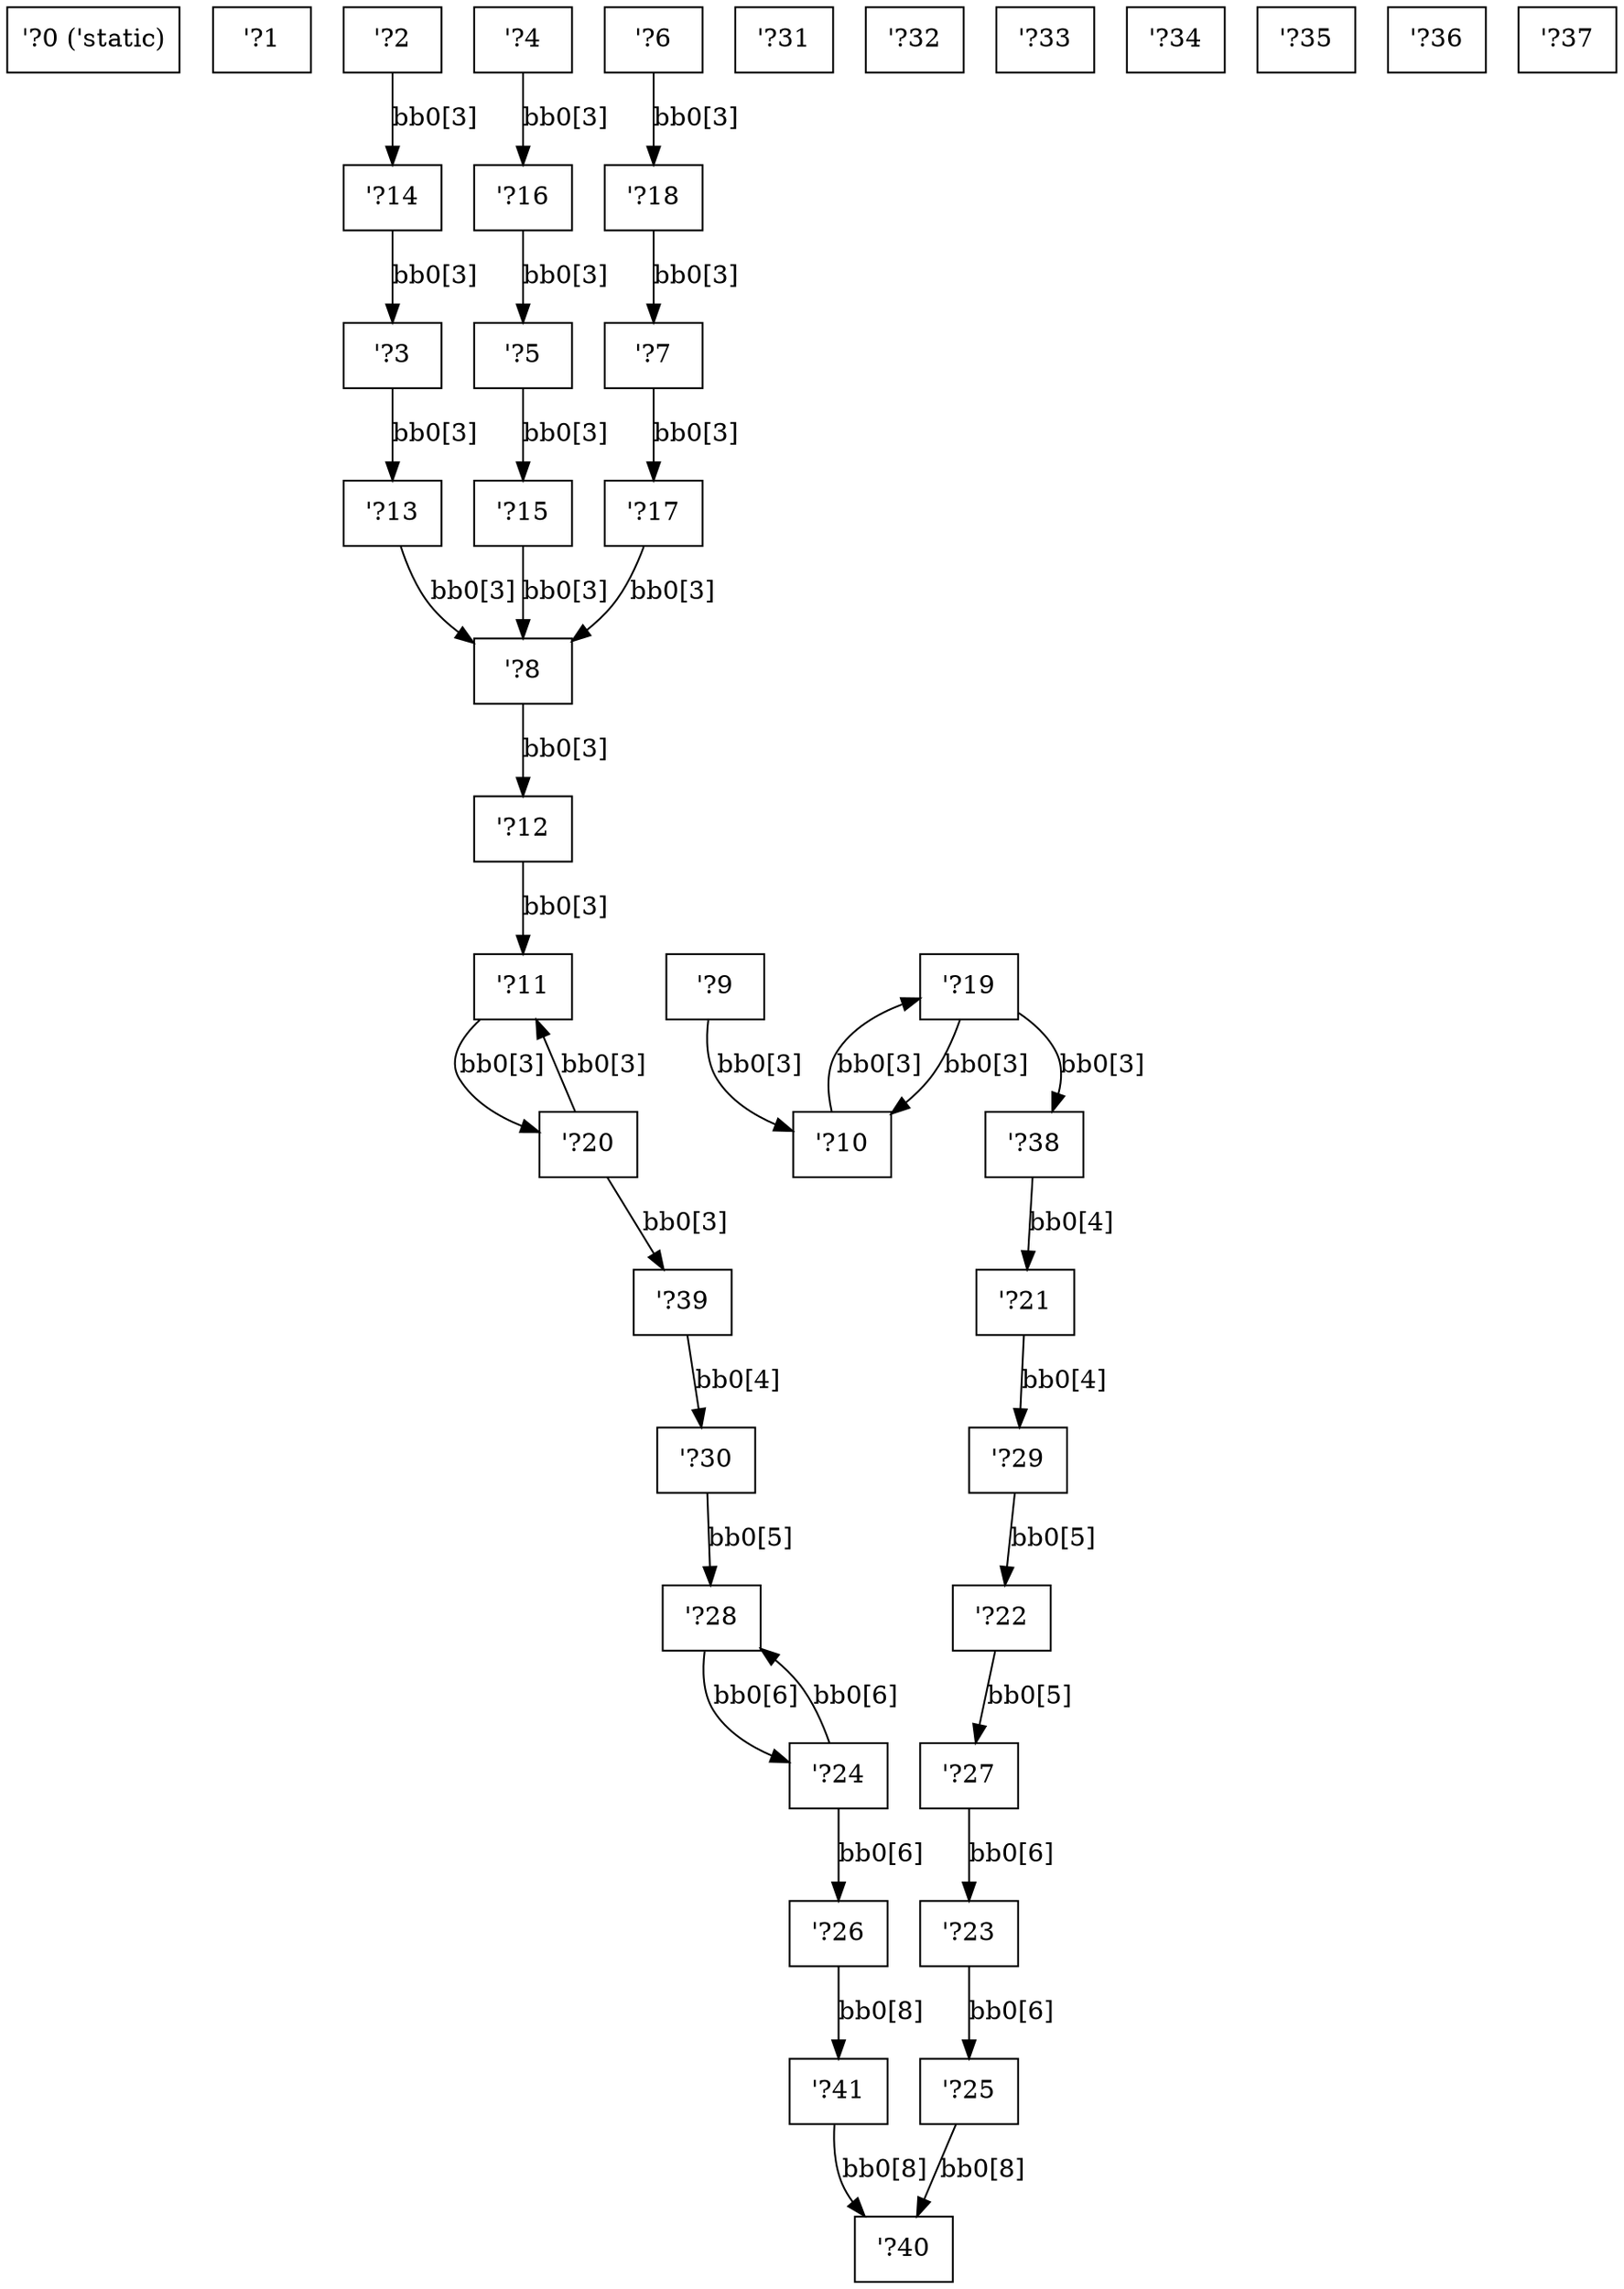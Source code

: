 digraph RegionInferenceContext {
    r0[label="\'?0 (\'static)"][shape="box"];
    r1[label="\'?1"][shape="box"];
    r2[label="\'?2"][shape="box"];
    r3[label="\'?3"][shape="box"];
    r4[label="\'?4"][shape="box"];
    r5[label="\'?5"][shape="box"];
    r6[label="\'?6"][shape="box"];
    r7[label="\'?7"][shape="box"];
    r8[label="\'?8"][shape="box"];
    r9[label="\'?9"][shape="box"];
    r10[label="\'?10"][shape="box"];
    r11[label="\'?11"][shape="box"];
    r12[label="\'?12"][shape="box"];
    r13[label="\'?13"][shape="box"];
    r14[label="\'?14"][shape="box"];
    r15[label="\'?15"][shape="box"];
    r16[label="\'?16"][shape="box"];
    r17[label="\'?17"][shape="box"];
    r18[label="\'?18"][shape="box"];
    r19[label="\'?19"][shape="box"];
    r20[label="\'?20"][shape="box"];
    r21[label="\'?21"][shape="box"];
    r22[label="\'?22"][shape="box"];
    r23[label="\'?23"][shape="box"];
    r24[label="\'?24"][shape="box"];
    r25[label="\'?25"][shape="box"];
    r26[label="\'?26"][shape="box"];
    r27[label="\'?27"][shape="box"];
    r28[label="\'?28"][shape="box"];
    r29[label="\'?29"][shape="box"];
    r30[label="\'?30"][shape="box"];
    r31[label="\'?31"][shape="box"];
    r32[label="\'?32"][shape="box"];
    r33[label="\'?33"][shape="box"];
    r34[label="\'?34"][shape="box"];
    r35[label="\'?35"][shape="box"];
    r36[label="\'?36"][shape="box"];
    r37[label="\'?37"][shape="box"];
    r38[label="\'?38"][shape="box"];
    r39[label="\'?39"][shape="box"];
    r40[label="\'?40"][shape="box"];
    r41[label="\'?41"][shape="box"];
    r2 -> r14[label="bb0[3]"];
    r3 -> r13[label="bb0[3]"];
    r14 -> r3[label="bb0[3]"];
    r4 -> r16[label="bb0[3]"];
    r5 -> r15[label="bb0[3]"];
    r16 -> r5[label="bb0[3]"];
    r6 -> r18[label="bb0[3]"];
    r7 -> r17[label="bb0[3]"];
    r18 -> r7[label="bb0[3]"];
    r8 -> r12[label="bb0[3]"];
    r13 -> r8[label="bb0[3]"];
    r15 -> r8[label="bb0[3]"];
    r17 -> r8[label="bb0[3]"];
    r9 -> r10[label="bb0[3]"];
    r12 -> r11[label="bb0[3]"];
    r19 -> r10[label="bb0[3]"];
    r10 -> r19[label="bb0[3]"];
    r20 -> r11[label="bb0[3]"];
    r11 -> r20[label="bb0[3]"];
    r19 -> r38[label="bb0[3]"];
    r20 -> r39[label="bb0[3]"];
    r21 -> r29[label="bb0[4]"];
    r39 -> r30[label="bb0[4]"];
    r38 -> r21[label="bb0[4]"];
    r22 -> r27[label="bb0[5]"];
    r30 -> r28[label="bb0[5]"];
    r29 -> r22[label="bb0[5]"];
    r23 -> r25[label="bb0[6]"];
    r24 -> r26[label="bb0[6]"];
    r28 -> r24[label="bb0[6]"];
    r24 -> r28[label="bb0[6]"];
    r27 -> r23[label="bb0[6]"];
    r41 -> r40[label="bb0[8]"];
    r25 -> r40[label="bb0[8]"];
    r26 -> r41[label="bb0[8]"];
}
